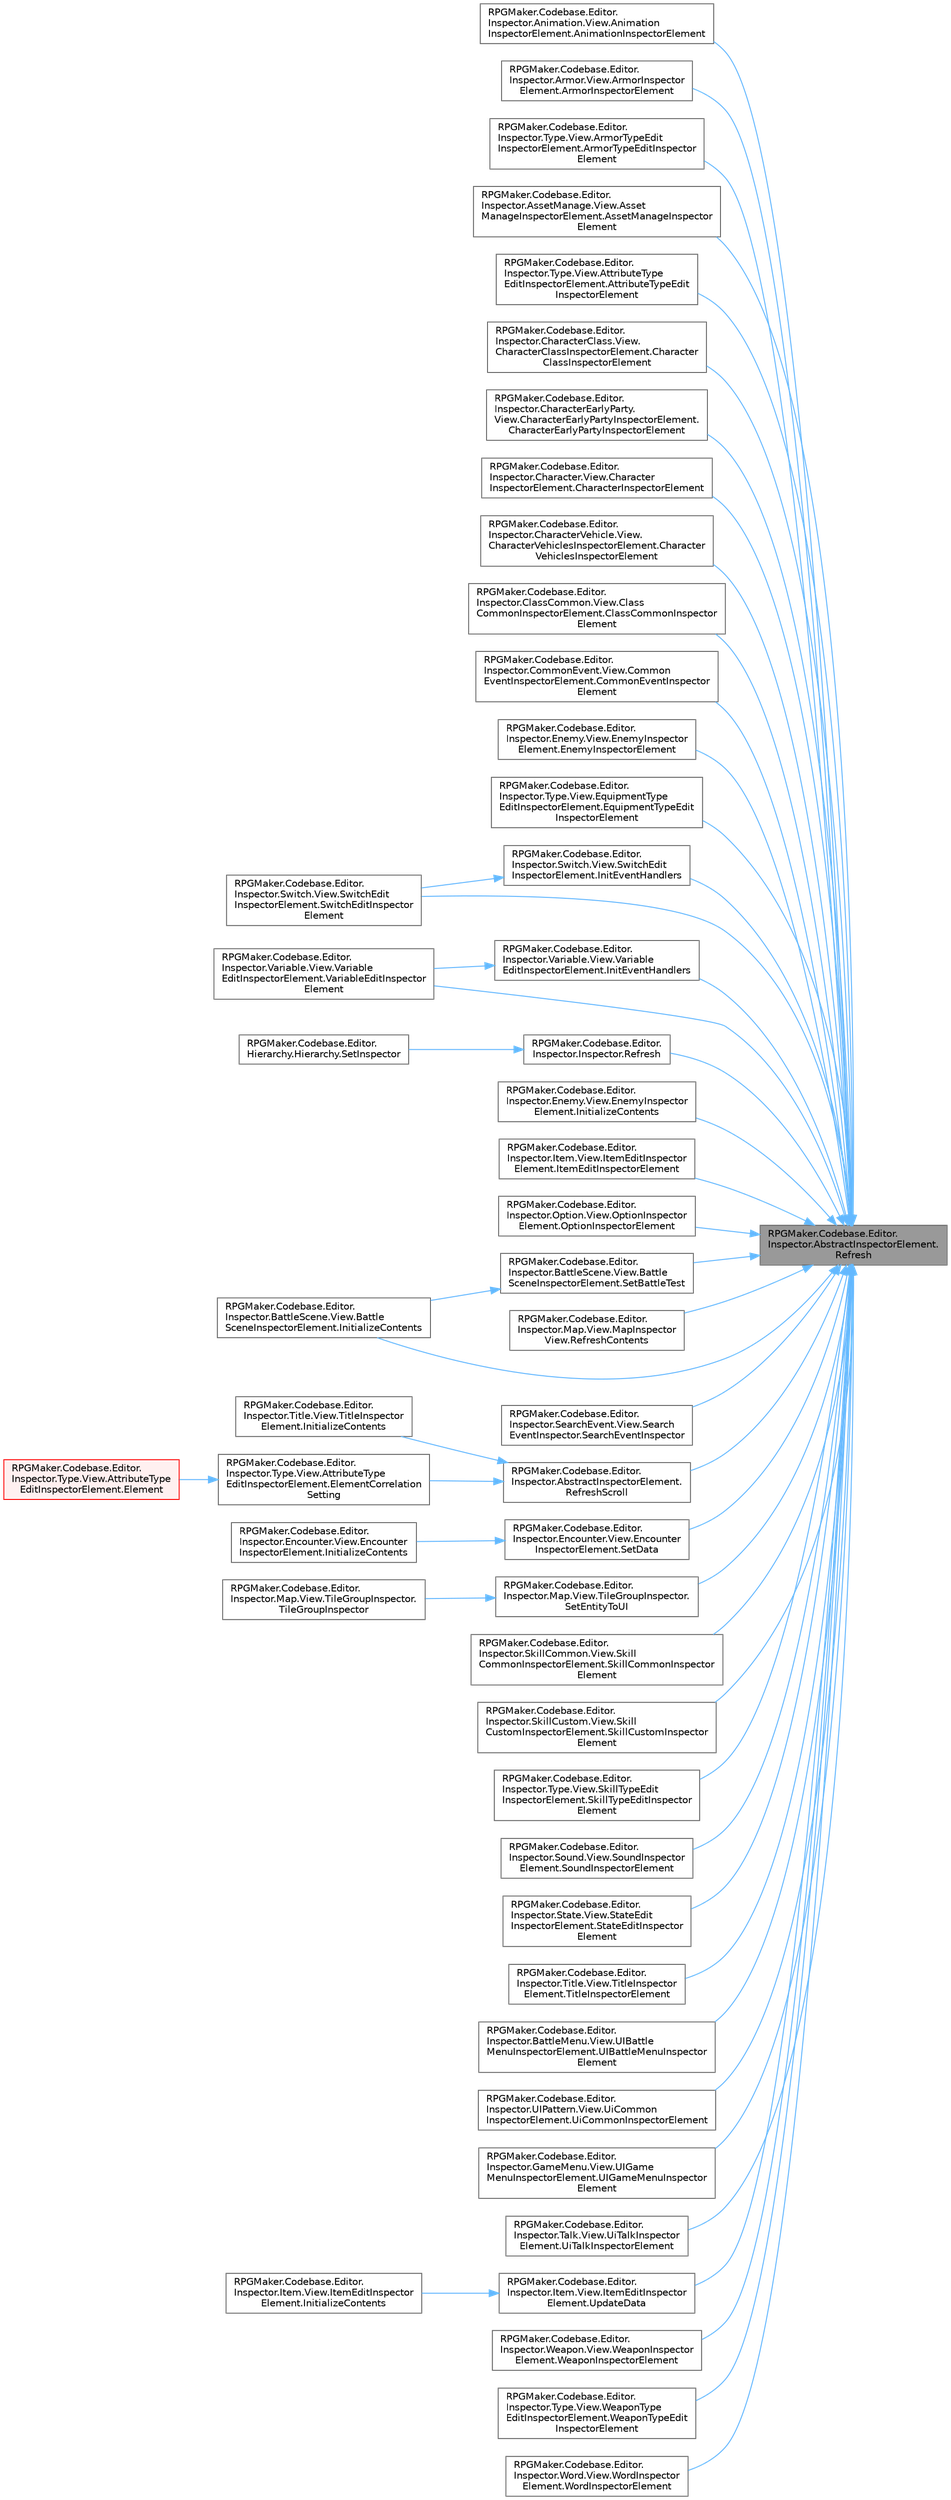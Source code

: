 digraph "RPGMaker.Codebase.Editor.Inspector.AbstractInspectorElement.Refresh"
{
 // LATEX_PDF_SIZE
  bgcolor="transparent";
  edge [fontname=Helvetica,fontsize=10,labelfontname=Helvetica,labelfontsize=10];
  node [fontname=Helvetica,fontsize=10,shape=box,height=0.2,width=0.4];
  rankdir="RL";
  Node1 [id="Node000001",label="RPGMaker.Codebase.Editor.\lInspector.AbstractInspectorElement.\lRefresh",height=0.2,width=0.4,color="gray40", fillcolor="grey60", style="filled", fontcolor="black",tooltip="😁 データの更新"];
  Node1 -> Node2 [id="edge1_Node000001_Node000002",dir="back",color="steelblue1",style="solid",tooltip=" "];
  Node2 [id="Node000002",label="RPGMaker.Codebase.Editor.\lInspector.Animation.View.Animation\lInspectorElement.AnimationInspectorElement",height=0.2,width=0.4,color="grey40", fillcolor="white", style="filled",URL="$db/d84/class_r_p_g_maker_1_1_codebase_1_1_editor_1_1_inspector_1_1_animation_1_1_view_1_1_animation_inspector_element.html#aae106fd133981d5041a1404498adf087",tooltip="😁 生成"];
  Node1 -> Node3 [id="edge2_Node000001_Node000003",dir="back",color="steelblue1",style="solid",tooltip=" "];
  Node3 [id="Node000003",label="RPGMaker.Codebase.Editor.\lInspector.Armor.View.ArmorInspector\lElement.ArmorInspectorElement",height=0.2,width=0.4,color="grey40", fillcolor="white", style="filled",URL="$d2/d8f/class_r_p_g_maker_1_1_codebase_1_1_editor_1_1_inspector_1_1_armor_1_1_view_1_1_armor_inspector_element.html#a596b09c8801296721f68a93e0ce20bf2",tooltip="😁 生成"];
  Node1 -> Node4 [id="edge3_Node000001_Node000004",dir="back",color="steelblue1",style="solid",tooltip=" "];
  Node4 [id="Node000004",label="RPGMaker.Codebase.Editor.\lInspector.Type.View.ArmorTypeEdit\lInspectorElement.ArmorTypeEditInspector\lElement",height=0.2,width=0.4,color="grey40", fillcolor="white", style="filled",URL="$db/dc2/class_r_p_g_maker_1_1_codebase_1_1_editor_1_1_inspector_1_1_type_1_1_view_1_1_armor_type_edit_inspector_element.html#ae3d03ab32a060e607197e72baf0b94e3",tooltip="😁 生成"];
  Node1 -> Node5 [id="edge4_Node000001_Node000005",dir="back",color="steelblue1",style="solid",tooltip=" "];
  Node5 [id="Node000005",label="RPGMaker.Codebase.Editor.\lInspector.AssetManage.View.Asset\lManageInspectorElement.AssetManageInspector\lElement",height=0.2,width=0.4,color="grey40", fillcolor="white", style="filled",URL="$da/d9f/class_r_p_g_maker_1_1_codebase_1_1_editor_1_1_inspector_1_1_asset_manage_1_1_view_1_1_asset_manage_inspector_element.html#abb78d3bade7ba1b1a133403957c98883",tooltip="😁 生成"];
  Node1 -> Node6 [id="edge5_Node000001_Node000006",dir="back",color="steelblue1",style="solid",tooltip=" "];
  Node6 [id="Node000006",label="RPGMaker.Codebase.Editor.\lInspector.Type.View.AttributeType\lEditInspectorElement.AttributeTypeEdit\lInspectorElement",height=0.2,width=0.4,color="grey40", fillcolor="white", style="filled",URL="$da/d29/class_r_p_g_maker_1_1_codebase_1_1_editor_1_1_inspector_1_1_type_1_1_view_1_1_attribute_type_edit_inspector_element.html#ab1d627cb0aa4147ec2c4e6c90351ec96",tooltip="😁 生成"];
  Node1 -> Node7 [id="edge6_Node000001_Node000007",dir="back",color="steelblue1",style="solid",tooltip=" "];
  Node7 [id="Node000007",label="RPGMaker.Codebase.Editor.\lInspector.CharacterClass.View.\lCharacterClassInspectorElement.Character\lClassInspectorElement",height=0.2,width=0.4,color="grey40", fillcolor="white", style="filled",URL="$d5/d11/class_r_p_g_maker_1_1_codebase_1_1_editor_1_1_inspector_1_1_character_class_1_1_view_1_1_character_class_inspector_element.html#a778ca43c5f6fdbd50605754f0d0e9625",tooltip="😁 生成"];
  Node1 -> Node8 [id="edge7_Node000001_Node000008",dir="back",color="steelblue1",style="solid",tooltip=" "];
  Node8 [id="Node000008",label="RPGMaker.Codebase.Editor.\lInspector.CharacterEarlyParty.\lView.CharacterEarlyPartyInspectorElement.\lCharacterEarlyPartyInspectorElement",height=0.2,width=0.4,color="grey40", fillcolor="white", style="filled",URL="$d0/d65/class_r_p_g_maker_1_1_codebase_1_1_editor_1_1_inspector_1_1_character_early_party_1_1_view_1_1_cc4fa2b01e67b27fe5048261c8a1cbfc8.html#a2c6bbca733898590401f6624944b5bf7",tooltip="😁 生成"];
  Node1 -> Node9 [id="edge8_Node000001_Node000009",dir="back",color="steelblue1",style="solid",tooltip=" "];
  Node9 [id="Node000009",label="RPGMaker.Codebase.Editor.\lInspector.Character.View.Character\lInspectorElement.CharacterInspectorElement",height=0.2,width=0.4,color="grey40", fillcolor="white", style="filled",URL="$dc/da1/class_r_p_g_maker_1_1_codebase_1_1_editor_1_1_inspector_1_1_character_1_1_view_1_1_character_inspector_element.html#aa2d660266e628376bd141712d865d743",tooltip="😁 生成"];
  Node1 -> Node10 [id="edge9_Node000001_Node000010",dir="back",color="steelblue1",style="solid",tooltip=" "];
  Node10 [id="Node000010",label="RPGMaker.Codebase.Editor.\lInspector.CharacterVehicle.View.\lCharacterVehiclesInspectorElement.Character\lVehiclesInspectorElement",height=0.2,width=0.4,color="grey40", fillcolor="white", style="filled",URL="$df/d53/class_r_p_g_maker_1_1_codebase_1_1_editor_1_1_inspector_1_1_character_vehicle_1_1_view_1_1_character_vehicles_inspector_element.html#a44275d290ebb6b1efaa0aac9baf380a9",tooltip="😁 生成"];
  Node1 -> Node11 [id="edge10_Node000001_Node000011",dir="back",color="steelblue1",style="solid",tooltip=" "];
  Node11 [id="Node000011",label="RPGMaker.Codebase.Editor.\lInspector.ClassCommon.View.Class\lCommonInspectorElement.ClassCommonInspector\lElement",height=0.2,width=0.4,color="grey40", fillcolor="white", style="filled",URL="$d0/db0/class_r_p_g_maker_1_1_codebase_1_1_editor_1_1_inspector_1_1_class_common_1_1_view_1_1_class_common_inspector_element.html#ab12296f54eb59d9e66c0e0401b277cb4",tooltip="😁 生成"];
  Node1 -> Node12 [id="edge11_Node000001_Node000012",dir="back",color="steelblue1",style="solid",tooltip=" "];
  Node12 [id="Node000012",label="RPGMaker.Codebase.Editor.\lInspector.CommonEvent.View.Common\lEventInspectorElement.CommonEventInspector\lElement",height=0.2,width=0.4,color="grey40", fillcolor="white", style="filled",URL="$d7/df2/class_r_p_g_maker_1_1_codebase_1_1_editor_1_1_inspector_1_1_common_event_1_1_view_1_1_common_event_inspector_element.html#ad1bb7fa4dba817eba86c1b0f9459f998",tooltip="😁 生成"];
  Node1 -> Node13 [id="edge12_Node000001_Node000013",dir="back",color="steelblue1",style="solid",tooltip=" "];
  Node13 [id="Node000013",label="RPGMaker.Codebase.Editor.\lInspector.Enemy.View.EnemyInspector\lElement.EnemyInspectorElement",height=0.2,width=0.4,color="grey40", fillcolor="white", style="filled",URL="$d3/d57/class_r_p_g_maker_1_1_codebase_1_1_editor_1_1_inspector_1_1_enemy_1_1_view_1_1_enemy_inspector_element.html#a3576592abb161ca050baf7f58a53b423",tooltip="😁 生成"];
  Node1 -> Node14 [id="edge13_Node000001_Node000014",dir="back",color="steelblue1",style="solid",tooltip=" "];
  Node14 [id="Node000014",label="RPGMaker.Codebase.Editor.\lInspector.Type.View.EquipmentType\lEditInspectorElement.EquipmentTypeEdit\lInspectorElement",height=0.2,width=0.4,color="grey40", fillcolor="white", style="filled",URL="$d4/dd1/class_r_p_g_maker_1_1_codebase_1_1_editor_1_1_inspector_1_1_type_1_1_view_1_1_equipment_type_edit_inspector_element.html#a08d43327b6cfe5df2b2d37367f1c27aa",tooltip="😁 生成"];
  Node1 -> Node15 [id="edge14_Node000001_Node000015",dir="back",color="steelblue1",style="solid",tooltip=" "];
  Node15 [id="Node000015",label="RPGMaker.Codebase.Editor.\lInspector.Switch.View.SwitchEdit\lInspectorElement.InitEventHandlers",height=0.2,width=0.4,color="grey40", fillcolor="white", style="filled",URL="$d9/dd8/class_r_p_g_maker_1_1_codebase_1_1_editor_1_1_inspector_1_1_switch_1_1_view_1_1_switch_edit_inspector_element.html#a5d1f66f7befaa73e063ed9bcb4e55e2e",tooltip="😁 イベント・ハンドラー初期化"];
  Node15 -> Node16 [id="edge15_Node000015_Node000016",dir="back",color="steelblue1",style="solid",tooltip=" "];
  Node16 [id="Node000016",label="RPGMaker.Codebase.Editor.\lInspector.Switch.View.SwitchEdit\lInspectorElement.SwitchEditInspector\lElement",height=0.2,width=0.4,color="grey40", fillcolor="white", style="filled",URL="$d9/dd8/class_r_p_g_maker_1_1_codebase_1_1_editor_1_1_inspector_1_1_switch_1_1_view_1_1_switch_edit_inspector_element.html#a1dfe67d36f29d4c79f82c9ad4cb9a8ea",tooltip="😁 生成"];
  Node1 -> Node17 [id="edge16_Node000001_Node000017",dir="back",color="steelblue1",style="solid",tooltip=" "];
  Node17 [id="Node000017",label="RPGMaker.Codebase.Editor.\lInspector.Variable.View.Variable\lEditInspectorElement.InitEventHandlers",height=0.2,width=0.4,color="grey40", fillcolor="white", style="filled",URL="$da/d9b/class_r_p_g_maker_1_1_codebase_1_1_editor_1_1_inspector_1_1_variable_1_1_view_1_1_variable_edit_inspector_element.html#a5d8f54ea45227eced7a68a20784cf282",tooltip="😁 イベントハンドラー初期化"];
  Node17 -> Node18 [id="edge17_Node000017_Node000018",dir="back",color="steelblue1",style="solid",tooltip=" "];
  Node18 [id="Node000018",label="RPGMaker.Codebase.Editor.\lInspector.Variable.View.Variable\lEditInspectorElement.VariableEditInspector\lElement",height=0.2,width=0.4,color="grey40", fillcolor="white", style="filled",URL="$da/d9b/class_r_p_g_maker_1_1_codebase_1_1_editor_1_1_inspector_1_1_variable_1_1_view_1_1_variable_edit_inspector_element.html#a41e1e367bdc1170ba96b515f935161ad",tooltip="😁 生成"];
  Node1 -> Node19 [id="edge18_Node000001_Node000019",dir="back",color="steelblue1",style="solid",tooltip=" "];
  Node19 [id="Node000019",label="RPGMaker.Codebase.Editor.\lInspector.BattleScene.View.Battle\lSceneInspectorElement.InitializeContents",height=0.2,width=0.4,color="grey40", fillcolor="white", style="filled",URL="$d8/d9b/class_r_p_g_maker_1_1_codebase_1_1_editor_1_1_inspector_1_1_battle_scene_1_1_view_1_1_battle_scene_inspector_element.html#a229491a27c98aa08b8534c05d97626bf",tooltip="😁 中身初期化"];
  Node1 -> Node20 [id="edge19_Node000001_Node000020",dir="back",color="steelblue1",style="solid",tooltip=" "];
  Node20 [id="Node000020",label="RPGMaker.Codebase.Editor.\lInspector.Enemy.View.EnemyInspector\lElement.InitializeContents",height=0.2,width=0.4,color="grey40", fillcolor="white", style="filled",URL="$d3/d57/class_r_p_g_maker_1_1_codebase_1_1_editor_1_1_inspector_1_1_enemy_1_1_view_1_1_enemy_inspector_element.html#ae37b39947d088bfa929b92b55ea55029",tooltip="😁 初期化処理"];
  Node1 -> Node21 [id="edge20_Node000001_Node000021",dir="back",color="steelblue1",style="solid",tooltip=" "];
  Node21 [id="Node000021",label="RPGMaker.Codebase.Editor.\lInspector.Item.View.ItemEditInspector\lElement.ItemEditInspectorElement",height=0.2,width=0.4,color="grey40", fillcolor="white", style="filled",URL="$d7/d2a/class_r_p_g_maker_1_1_codebase_1_1_editor_1_1_inspector_1_1_item_1_1_view_1_1_item_edit_inspector_element.html#a0fcc977f54046888169df5abbca14ace",tooltip="😁 生成"];
  Node1 -> Node22 [id="edge21_Node000001_Node000022",dir="back",color="steelblue1",style="solid",tooltip=" "];
  Node22 [id="Node000022",label="RPGMaker.Codebase.Editor.\lInspector.Option.View.OptionInspector\lElement.OptionInspectorElement",height=0.2,width=0.4,color="grey40", fillcolor="white", style="filled",URL="$d0/d9c/class_r_p_g_maker_1_1_codebase_1_1_editor_1_1_inspector_1_1_option_1_1_view_1_1_option_inspector_element.html#aed14269d9a4661a20bb2a8ddaa3ba556",tooltip="😁 生成"];
  Node1 -> Node23 [id="edge22_Node000001_Node000023",dir="back",color="steelblue1",style="solid",tooltip=" "];
  Node23 [id="Node000023",label="RPGMaker.Codebase.Editor.\lInspector.Inspector.Refresh",height=0.2,width=0.4,color="grey40", fillcolor="white", style="filled",URL="$d4/da1/class_r_p_g_maker_1_1_codebase_1_1_editor_1_1_inspector_1_1_inspector.html#a80ec4df599eb5ab2d7d681f288c0f75e",tooltip="😁 再更新"];
  Node23 -> Node24 [id="edge23_Node000023_Node000024",dir="back",color="steelblue1",style="solid",tooltip=" "];
  Node24 [id="Node000024",label="RPGMaker.Codebase.Editor.\lHierarchy.Hierarchy.SetInspector",height=0.2,width=0.4,color="grey40", fillcolor="white", style="filled",URL="$de/ddc/class_r_p_g_maker_1_1_codebase_1_1_editor_1_1_hierarchy_1_1_hierarchy.html#a2b194448f5fcca77e60d5bc10f9ddbb7",tooltip="😁 最後に開いていたインスペクターを開く"];
  Node1 -> Node25 [id="edge24_Node000001_Node000025",dir="back",color="steelblue1",style="solid",tooltip=" "];
  Node25 [id="Node000025",label="RPGMaker.Codebase.Editor.\lInspector.Map.View.MapInspector\lView.RefreshContents",height=0.2,width=0.4,color="grey40", fillcolor="white", style="filled",URL="$d2/d9d/class_r_p_g_maker_1_1_codebase_1_1_editor_1_1_inspector_1_1_map_1_1_view_1_1_map_inspector_view.html#a535e8aedd788cf9049ba7a8d255eb9de",tooltip="😁 中身再更新"];
  Node1 -> Node26 [id="edge25_Node000001_Node000026",dir="back",color="steelblue1",style="solid",tooltip=" "];
  Node26 [id="Node000026",label="RPGMaker.Codebase.Editor.\lInspector.AbstractInspectorElement.\lRefreshScroll",height=0.2,width=0.4,color="grey40", fillcolor="white", style="filled",URL="$d5/d42/class_r_p_g_maker_1_1_codebase_1_1_editor_1_1_inspector_1_1_abstract_inspector_element.html#af45c0cef2a3366d7abd3af41dab3317a",tooltip="😁 スクロール更新"];
  Node26 -> Node27 [id="edge26_Node000026_Node000027",dir="back",color="steelblue1",style="solid",tooltip=" "];
  Node27 [id="Node000027",label="RPGMaker.Codebase.Editor.\lInspector.Type.View.AttributeType\lEditInspectorElement.ElementCorrelation\lSetting",height=0.2,width=0.4,color="grey40", fillcolor="white", style="filled",URL="$da/d29/class_r_p_g_maker_1_1_codebase_1_1_editor_1_1_inspector_1_1_type_1_1_view_1_1_attribute_type_edit_inspector_element.html#a2a9af1ea5e72c95a1883a26ec0371433",tooltip="😁 要素関連設定"];
  Node27 -> Node28 [id="edge27_Node000027_Node000028",dir="back",color="steelblue1",style="solid",tooltip=" "];
  Node28 [id="Node000028",label="RPGMaker.Codebase.Editor.\lInspector.Type.View.AttributeType\lEditInspectorElement.Element",height=0.2,width=0.4,color="red", fillcolor="#FFF0F0", style="filled",URL="$da/d29/class_r_p_g_maker_1_1_codebase_1_1_editor_1_1_inspector_1_1_type_1_1_view_1_1_attribute_type_edit_inspector_element.html#a9b9ce888d12a9f78252068a2adb5ca59",tooltip="😁 要素"];
  Node26 -> Node30 [id="edge28_Node000026_Node000030",dir="back",color="steelblue1",style="solid",tooltip=" "];
  Node30 [id="Node000030",label="RPGMaker.Codebase.Editor.\lInspector.Title.View.TitleInspector\lElement.InitializeContents",height=0.2,width=0.4,color="grey40", fillcolor="white", style="filled",URL="$de/d02/class_r_p_g_maker_1_1_codebase_1_1_editor_1_1_inspector_1_1_title_1_1_view_1_1_title_inspector_element.html#a8fad770d49d4352700f3056210320229",tooltip="😁 初期化処理"];
  Node1 -> Node31 [id="edge29_Node000001_Node000031",dir="back",color="steelblue1",style="solid",tooltip=" "];
  Node31 [id="Node000031",label="RPGMaker.Codebase.Editor.\lInspector.SearchEvent.View.Search\lEventInspector.SearchEventInspector",height=0.2,width=0.4,color="grey40", fillcolor="white", style="filled",URL="$d3/d3d/class_r_p_g_maker_1_1_codebase_1_1_editor_1_1_inspector_1_1_search_event_1_1_view_1_1_search_event_inspector.html#a243632b912ed4bc0229e75ce1a06b740",tooltip="😁 生成"];
  Node1 -> Node32 [id="edge30_Node000001_Node000032",dir="back",color="steelblue1",style="solid",tooltip=" "];
  Node32 [id="Node000032",label="RPGMaker.Codebase.Editor.\lInspector.BattleScene.View.Battle\lSceneInspectorElement.SetBattleTest",height=0.2,width=0.4,color="grey40", fillcolor="white", style="filled",URL="$d8/d9b/class_r_p_g_maker_1_1_codebase_1_1_editor_1_1_inspector_1_1_battle_scene_1_1_view_1_1_battle_scene_inspector_element.html#a1b95dd45bd70adde2ad801712091354f",tooltip="😁 戦闘テスト"];
  Node32 -> Node19 [id="edge31_Node000032_Node000019",dir="back",color="steelblue1",style="solid",tooltip=" "];
  Node1 -> Node33 [id="edge32_Node000001_Node000033",dir="back",color="steelblue1",style="solid",tooltip=" "];
  Node33 [id="Node000033",label="RPGMaker.Codebase.Editor.\lInspector.Encounter.View.Encounter\lInspectorElement.SetData",height=0.2,width=0.4,color="grey40", fillcolor="white", style="filled",URL="$db/dd6/class_r_p_g_maker_1_1_codebase_1_1_editor_1_1_inspector_1_1_encounter_1_1_view_1_1_encounter_inspector_element.html#a38e906274330fa0599424ecc8acb0a69",tooltip="😁 基本データ"];
  Node33 -> Node34 [id="edge33_Node000033_Node000034",dir="back",color="steelblue1",style="solid",tooltip=" "];
  Node34 [id="Node000034",label="RPGMaker.Codebase.Editor.\lInspector.Encounter.View.Encounter\lInspectorElement.InitializeContents",height=0.2,width=0.4,color="grey40", fillcolor="white", style="filled",URL="$db/dd6/class_r_p_g_maker_1_1_codebase_1_1_editor_1_1_inspector_1_1_encounter_1_1_view_1_1_encounter_inspector_element.html#a1ec688c575fa9bc4b2489fb82680ba53",tooltip="😁 初期化処理"];
  Node1 -> Node35 [id="edge34_Node000001_Node000035",dir="back",color="steelblue1",style="solid",tooltip=" "];
  Node35 [id="Node000035",label="RPGMaker.Codebase.Editor.\lInspector.Map.View.TileGroupInspector.\lSetEntityToUI",height=0.2,width=0.4,color="grey40", fillcolor="white", style="filled",URL="$d3/d91/class_r_p_g_maker_1_1_codebase_1_1_editor_1_1_inspector_1_1_map_1_1_view_1_1_tile_group_inspector.html#a86f199233c5171759e0ac33412f834eb",tooltip="😁 ユーザー・インターフェースへエンティティ設定"];
  Node35 -> Node36 [id="edge35_Node000035_Node000036",dir="back",color="steelblue1",style="solid",tooltip=" "];
  Node36 [id="Node000036",label="RPGMaker.Codebase.Editor.\lInspector.Map.View.TileGroupInspector.\lTileGroupInspector",height=0.2,width=0.4,color="grey40", fillcolor="white", style="filled",URL="$d3/d91/class_r_p_g_maker_1_1_codebase_1_1_editor_1_1_inspector_1_1_map_1_1_view_1_1_tile_group_inspector.html#a2d0353f0afa6eb82d1f2f648441b1615",tooltip="😁 生成"];
  Node1 -> Node37 [id="edge36_Node000001_Node000037",dir="back",color="steelblue1",style="solid",tooltip=" "];
  Node37 [id="Node000037",label="RPGMaker.Codebase.Editor.\lInspector.SkillCommon.View.Skill\lCommonInspectorElement.SkillCommonInspector\lElement",height=0.2,width=0.4,color="grey40", fillcolor="white", style="filled",URL="$d7/d4b/class_r_p_g_maker_1_1_codebase_1_1_editor_1_1_inspector_1_1_skill_common_1_1_view_1_1_skill_common_inspector_element.html#a7c5c3f0bf41ccc5ba29ded96cf05551a",tooltip="😁 生成"];
  Node1 -> Node38 [id="edge37_Node000001_Node000038",dir="back",color="steelblue1",style="solid",tooltip=" "];
  Node38 [id="Node000038",label="RPGMaker.Codebase.Editor.\lInspector.SkillCustom.View.Skill\lCustomInspectorElement.SkillCustomInspector\lElement",height=0.2,width=0.4,color="grey40", fillcolor="white", style="filled",URL="$dc/d02/class_r_p_g_maker_1_1_codebase_1_1_editor_1_1_inspector_1_1_skill_custom_1_1_view_1_1_skill_custom_inspector_element.html#af77ee249608280f66cb7802e2a5c49e1",tooltip="😁 生成"];
  Node1 -> Node39 [id="edge38_Node000001_Node000039",dir="back",color="steelblue1",style="solid",tooltip=" "];
  Node39 [id="Node000039",label="RPGMaker.Codebase.Editor.\lInspector.Type.View.SkillTypeEdit\lInspectorElement.SkillTypeEditInspector\lElement",height=0.2,width=0.4,color="grey40", fillcolor="white", style="filled",URL="$d6/d24/class_r_p_g_maker_1_1_codebase_1_1_editor_1_1_inspector_1_1_type_1_1_view_1_1_skill_type_edit_inspector_element.html#a60e6d8d0e2263994778401fb37065e5d",tooltip="😁 生成"];
  Node1 -> Node40 [id="edge39_Node000001_Node000040",dir="back",color="steelblue1",style="solid",tooltip=" "];
  Node40 [id="Node000040",label="RPGMaker.Codebase.Editor.\lInspector.Sound.View.SoundInspector\lElement.SoundInspectorElement",height=0.2,width=0.4,color="grey40", fillcolor="white", style="filled",URL="$d3/dcd/class_r_p_g_maker_1_1_codebase_1_1_editor_1_1_inspector_1_1_sound_1_1_view_1_1_sound_inspector_element.html#acf67f167d7d8b067e78de4c47fc95531",tooltip="😁 生成"];
  Node1 -> Node41 [id="edge40_Node000001_Node000041",dir="back",color="steelblue1",style="solid",tooltip=" "];
  Node41 [id="Node000041",label="RPGMaker.Codebase.Editor.\lInspector.State.View.StateEdit\lInspectorElement.StateEditInspector\lElement",height=0.2,width=0.4,color="grey40", fillcolor="white", style="filled",URL="$d4/d97/class_r_p_g_maker_1_1_codebase_1_1_editor_1_1_inspector_1_1_state_1_1_view_1_1_state_edit_inspector_element.html#a993f036a604c8277a39d3d87d8b61c3b",tooltip="😁 生成"];
  Node1 -> Node16 [id="edge41_Node000001_Node000016",dir="back",color="steelblue1",style="solid",tooltip=" "];
  Node1 -> Node42 [id="edge42_Node000001_Node000042",dir="back",color="steelblue1",style="solid",tooltip=" "];
  Node42 [id="Node000042",label="RPGMaker.Codebase.Editor.\lInspector.Title.View.TitleInspector\lElement.TitleInspectorElement",height=0.2,width=0.4,color="grey40", fillcolor="white", style="filled",URL="$de/d02/class_r_p_g_maker_1_1_codebase_1_1_editor_1_1_inspector_1_1_title_1_1_view_1_1_title_inspector_element.html#adfc94d2cb0d684dd64c55476ee1ae7a5",tooltip="😁 生成"];
  Node1 -> Node43 [id="edge43_Node000001_Node000043",dir="back",color="steelblue1",style="solid",tooltip=" "];
  Node43 [id="Node000043",label="RPGMaker.Codebase.Editor.\lInspector.BattleMenu.View.UIBattle\lMenuInspectorElement.UIBattleMenuInspector\lElement",height=0.2,width=0.4,color="grey40", fillcolor="white", style="filled",URL="$dc/d51/class_r_p_g_maker_1_1_codebase_1_1_editor_1_1_inspector_1_1_battle_menu_1_1_view_1_1_u_i_battle_menu_inspector_element.html#a58036a2b7a6912664b02469fc7457882",tooltip="😁 生成"];
  Node1 -> Node44 [id="edge44_Node000001_Node000044",dir="back",color="steelblue1",style="solid",tooltip=" "];
  Node44 [id="Node000044",label="RPGMaker.Codebase.Editor.\lInspector.UIPattern.View.UiCommon\lInspectorElement.UiCommonInspectorElement",height=0.2,width=0.4,color="grey40", fillcolor="white", style="filled",URL="$dd/d5a/class_r_p_g_maker_1_1_codebase_1_1_editor_1_1_inspector_1_1_u_i_pattern_1_1_view_1_1_ui_common_inspector_element.html#af6615ddc393dcfbc0ce4f3b99c6a0153",tooltip="😁 生成"];
  Node1 -> Node45 [id="edge45_Node000001_Node000045",dir="back",color="steelblue1",style="solid",tooltip=" "];
  Node45 [id="Node000045",label="RPGMaker.Codebase.Editor.\lInspector.GameMenu.View.UIGame\lMenuInspectorElement.UIGameMenuInspector\lElement",height=0.2,width=0.4,color="grey40", fillcolor="white", style="filled",URL="$d3/ddf/class_r_p_g_maker_1_1_codebase_1_1_editor_1_1_inspector_1_1_game_menu_1_1_view_1_1_u_i_game_menu_inspector_element.html#ab0a59c60222cb08bc9ac74e9b9132981",tooltip="😁 生成"];
  Node1 -> Node46 [id="edge46_Node000001_Node000046",dir="back",color="steelblue1",style="solid",tooltip=" "];
  Node46 [id="Node000046",label="RPGMaker.Codebase.Editor.\lInspector.Talk.View.UiTalkInspector\lElement.UiTalkInspectorElement",height=0.2,width=0.4,color="grey40", fillcolor="white", style="filled",URL="$dc/d2c/class_r_p_g_maker_1_1_codebase_1_1_editor_1_1_inspector_1_1_talk_1_1_view_1_1_ui_talk_inspector_element.html#ad8e3d4a91c926a292c335c74e10bfc87",tooltip="😁 生成"];
  Node1 -> Node47 [id="edge47_Node000001_Node000047",dir="back",color="steelblue1",style="solid",tooltip=" "];
  Node47 [id="Node000047",label="RPGMaker.Codebase.Editor.\lInspector.Item.View.ItemEditInspector\lElement.UpdateData",height=0.2,width=0.4,color="grey40", fillcolor="white", style="filled",URL="$d7/d2a/class_r_p_g_maker_1_1_codebase_1_1_editor_1_1_inspector_1_1_item_1_1_view_1_1_item_edit_inspector_element.html#a0749b53539b143f4a6c2c82eb2f48c4b",tooltip="😁 データ更新"];
  Node47 -> Node48 [id="edge48_Node000047_Node000048",dir="back",color="steelblue1",style="solid",tooltip=" "];
  Node48 [id="Node000048",label="RPGMaker.Codebase.Editor.\lInspector.Item.View.ItemEditInspector\lElement.InitializeContents",height=0.2,width=0.4,color="grey40", fillcolor="white", style="filled",URL="$d7/d2a/class_r_p_g_maker_1_1_codebase_1_1_editor_1_1_inspector_1_1_item_1_1_view_1_1_item_edit_inspector_element.html#aa79d55ffb7cb7b6f477d0c00966c98c8",tooltip="😁 初期化処理"];
  Node1 -> Node18 [id="edge49_Node000001_Node000018",dir="back",color="steelblue1",style="solid",tooltip=" "];
  Node1 -> Node49 [id="edge50_Node000001_Node000049",dir="back",color="steelblue1",style="solid",tooltip=" "];
  Node49 [id="Node000049",label="RPGMaker.Codebase.Editor.\lInspector.Weapon.View.WeaponInspector\lElement.WeaponInspectorElement",height=0.2,width=0.4,color="grey40", fillcolor="white", style="filled",URL="$d9/dbc/class_r_p_g_maker_1_1_codebase_1_1_editor_1_1_inspector_1_1_weapon_1_1_view_1_1_weapon_inspector_element.html#a016cba88527d179217f7e6af06340753",tooltip="😁 生成"];
  Node1 -> Node50 [id="edge51_Node000001_Node000050",dir="back",color="steelblue1",style="solid",tooltip=" "];
  Node50 [id="Node000050",label="RPGMaker.Codebase.Editor.\lInspector.Type.View.WeaponType\lEditInspectorElement.WeaponTypeEdit\lInspectorElement",height=0.2,width=0.4,color="grey40", fillcolor="white", style="filled",URL="$d3/df4/class_r_p_g_maker_1_1_codebase_1_1_editor_1_1_inspector_1_1_type_1_1_view_1_1_weapon_type_edit_inspector_element.html#a459331e6aa356b439629a2758f34abda",tooltip="😁 生成"];
  Node1 -> Node51 [id="edge52_Node000001_Node000051",dir="back",color="steelblue1",style="solid",tooltip=" "];
  Node51 [id="Node000051",label="RPGMaker.Codebase.Editor.\lInspector.Word.View.WordInspector\lElement.WordInspectorElement",height=0.2,width=0.4,color="grey40", fillcolor="white", style="filled",URL="$df/d91/class_r_p_g_maker_1_1_codebase_1_1_editor_1_1_inspector_1_1_word_1_1_view_1_1_word_inspector_element.html#a4bbd8bceae40cefc0daad57a67ef9c30",tooltip="😁 生成"];
}
